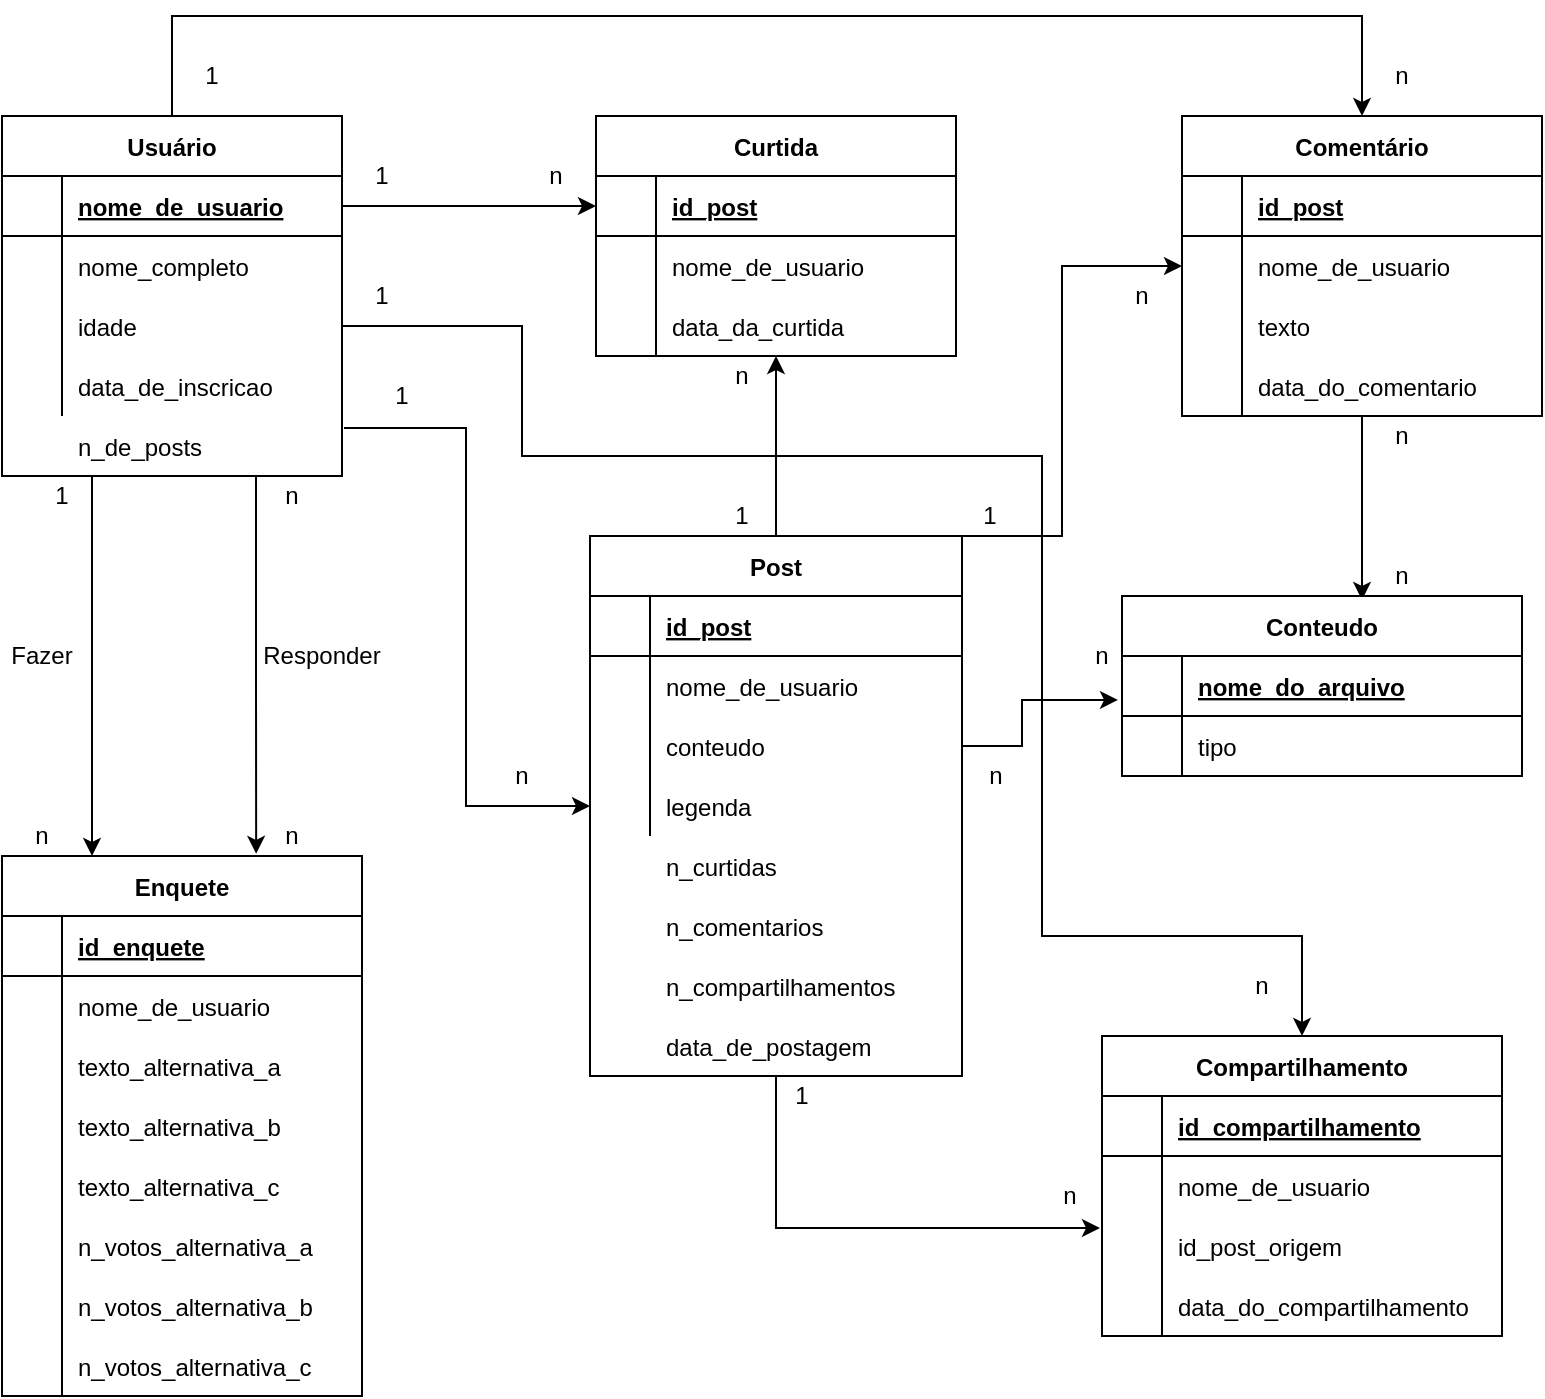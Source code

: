 <mxfile version="13.11.0" type="github">
  <diagram id="N5yJuAVbVqonQ4-ZS_9m" name="Page-1">
    <mxGraphModel dx="868" dy="1648" grid="1" gridSize="10" guides="1" tooltips="1" connect="1" arrows="1" fold="1" page="1" pageScale="1" pageWidth="827" pageHeight="1169" math="0" shadow="0">
      <root>
        <mxCell id="0" />
        <mxCell id="1" parent="0" />
        <mxCell id="xfWyNE92fD_703PU5gkh-207" style="edgeStyle=orthogonalEdgeStyle;rounded=0;orthogonalLoop=1;jettySize=auto;html=1;exitX=0.5;exitY=0;exitDx=0;exitDy=0;entryX=0.5;entryY=1;entryDx=0;entryDy=0;" edge="1" parent="1" source="xfWyNE92fD_703PU5gkh-1" target="xfWyNE92fD_703PU5gkh-51">
          <mxGeometry relative="1" as="geometry" />
        </mxCell>
        <mxCell id="xfWyNE92fD_703PU5gkh-208" style="edgeStyle=orthogonalEdgeStyle;rounded=0;orthogonalLoop=1;jettySize=auto;html=1;exitX=1;exitY=0;exitDx=0;exitDy=0;entryX=0;entryY=0.5;entryDx=0;entryDy=0;" edge="1" parent="1" source="xfWyNE92fD_703PU5gkh-1" target="xfWyNE92fD_703PU5gkh-68">
          <mxGeometry relative="1" as="geometry">
            <Array as="points">
              <mxPoint x="570" y="80" />
              <mxPoint x="570" y="-55" />
            </Array>
          </mxGeometry>
        </mxCell>
        <mxCell id="xfWyNE92fD_703PU5gkh-210" style="edgeStyle=orthogonalEdgeStyle;rounded=0;orthogonalLoop=1;jettySize=auto;html=1;exitX=0.5;exitY=1;exitDx=0;exitDy=0;entryX=-0.005;entryY=0.2;entryDx=0;entryDy=0;entryPerimeter=0;" edge="1" parent="1" source="xfWyNE92fD_703PU5gkh-1" target="xfWyNE92fD_703PU5gkh-84">
          <mxGeometry relative="1" as="geometry" />
        </mxCell>
        <mxCell id="xfWyNE92fD_703PU5gkh-1" value="Post" style="shape=table;startSize=30;container=1;collapsible=1;childLayout=tableLayout;fixedRows=1;rowLines=0;fontStyle=1;align=center;resizeLast=1;" vertex="1" parent="1">
          <mxGeometry x="334" y="80" width="186" height="270" as="geometry" />
        </mxCell>
        <mxCell id="xfWyNE92fD_703PU5gkh-2" value="" style="shape=partialRectangle;collapsible=0;dropTarget=0;pointerEvents=0;fillColor=none;top=0;left=0;bottom=1;right=0;points=[[0,0.5],[1,0.5]];portConstraint=eastwest;" vertex="1" parent="xfWyNE92fD_703PU5gkh-1">
          <mxGeometry y="30" width="186" height="30" as="geometry" />
        </mxCell>
        <mxCell id="xfWyNE92fD_703PU5gkh-3" value="" style="shape=partialRectangle;connectable=0;fillColor=none;top=0;left=0;bottom=0;right=0;fontStyle=1;overflow=hidden;" vertex="1" parent="xfWyNE92fD_703PU5gkh-2">
          <mxGeometry width="30" height="30" as="geometry" />
        </mxCell>
        <mxCell id="xfWyNE92fD_703PU5gkh-4" value="id_post" style="shape=partialRectangle;connectable=0;fillColor=none;top=0;left=0;bottom=0;right=0;align=left;spacingLeft=6;fontStyle=5;overflow=hidden;" vertex="1" parent="xfWyNE92fD_703PU5gkh-2">
          <mxGeometry x="30" width="156" height="30" as="geometry" />
        </mxCell>
        <mxCell id="xfWyNE92fD_703PU5gkh-5" value="" style="shape=partialRectangle;collapsible=0;dropTarget=0;pointerEvents=0;fillColor=none;top=0;left=0;bottom=0;right=0;points=[[0,0.5],[1,0.5]];portConstraint=eastwest;" vertex="1" parent="xfWyNE92fD_703PU5gkh-1">
          <mxGeometry y="60" width="186" height="30" as="geometry" />
        </mxCell>
        <mxCell id="xfWyNE92fD_703PU5gkh-6" value="" style="shape=partialRectangle;connectable=0;fillColor=none;top=0;left=0;bottom=0;right=0;editable=1;overflow=hidden;" vertex="1" parent="xfWyNE92fD_703PU5gkh-5">
          <mxGeometry width="30" height="30" as="geometry" />
        </mxCell>
        <mxCell id="xfWyNE92fD_703PU5gkh-7" value="nome_de_usuario" style="shape=partialRectangle;connectable=0;fillColor=none;top=0;left=0;bottom=0;right=0;align=left;spacingLeft=6;overflow=hidden;" vertex="1" parent="xfWyNE92fD_703PU5gkh-5">
          <mxGeometry x="30" width="156" height="30" as="geometry" />
        </mxCell>
        <mxCell id="xfWyNE92fD_703PU5gkh-8" value="" style="shape=partialRectangle;collapsible=0;dropTarget=0;pointerEvents=0;fillColor=none;top=0;left=0;bottom=0;right=0;points=[[0,0.5],[1,0.5]];portConstraint=eastwest;" vertex="1" parent="xfWyNE92fD_703PU5gkh-1">
          <mxGeometry y="90" width="186" height="30" as="geometry" />
        </mxCell>
        <mxCell id="xfWyNE92fD_703PU5gkh-9" value="" style="shape=partialRectangle;connectable=0;fillColor=none;top=0;left=0;bottom=0;right=0;editable=1;overflow=hidden;" vertex="1" parent="xfWyNE92fD_703PU5gkh-8">
          <mxGeometry width="30" height="30" as="geometry" />
        </mxCell>
        <mxCell id="xfWyNE92fD_703PU5gkh-10" value="conteudo" style="shape=partialRectangle;connectable=0;fillColor=none;top=0;left=0;bottom=0;right=0;align=left;spacingLeft=6;overflow=hidden;" vertex="1" parent="xfWyNE92fD_703PU5gkh-8">
          <mxGeometry x="30" width="156" height="30" as="geometry" />
        </mxCell>
        <mxCell id="xfWyNE92fD_703PU5gkh-11" value="" style="shape=partialRectangle;collapsible=0;dropTarget=0;pointerEvents=0;fillColor=none;top=0;left=0;bottom=0;right=0;points=[[0,0.5],[1,0.5]];portConstraint=eastwest;" vertex="1" parent="xfWyNE92fD_703PU5gkh-1">
          <mxGeometry y="120" width="186" height="30" as="geometry" />
        </mxCell>
        <mxCell id="xfWyNE92fD_703PU5gkh-12" value="" style="shape=partialRectangle;connectable=0;fillColor=none;top=0;left=0;bottom=0;right=0;editable=1;overflow=hidden;" vertex="1" parent="xfWyNE92fD_703PU5gkh-11">
          <mxGeometry width="30" height="30" as="geometry" />
        </mxCell>
        <mxCell id="xfWyNE92fD_703PU5gkh-13" value="legenda" style="shape=partialRectangle;connectable=0;fillColor=none;top=0;left=0;bottom=0;right=0;align=left;spacingLeft=6;overflow=hidden;" vertex="1" parent="xfWyNE92fD_703PU5gkh-11">
          <mxGeometry x="30" width="156" height="30" as="geometry" />
        </mxCell>
        <mxCell id="xfWyNE92fD_703PU5gkh-14" value="n_de_posts" style="shape=partialRectangle;connectable=0;fillColor=none;top=0;left=0;bottom=0;right=0;align=left;spacingLeft=6;overflow=hidden;" vertex="1" parent="1">
          <mxGeometry x="70" y="20" width="150" height="30" as="geometry" />
        </mxCell>
        <mxCell id="xfWyNE92fD_703PU5gkh-15" value="Enquete" style="shape=table;startSize=30;container=1;collapsible=1;childLayout=tableLayout;fixedRows=1;rowLines=0;fontStyle=1;align=center;resizeLast=1;" vertex="1" parent="1">
          <mxGeometry x="40" y="240" width="180" height="270" as="geometry" />
        </mxCell>
        <mxCell id="xfWyNE92fD_703PU5gkh-16" value="" style="shape=partialRectangle;collapsible=0;dropTarget=0;pointerEvents=0;fillColor=none;top=0;left=0;bottom=1;right=0;points=[[0,0.5],[1,0.5]];portConstraint=eastwest;" vertex="1" parent="xfWyNE92fD_703PU5gkh-15">
          <mxGeometry y="30" width="180" height="30" as="geometry" />
        </mxCell>
        <mxCell id="xfWyNE92fD_703PU5gkh-17" value="" style="shape=partialRectangle;connectable=0;fillColor=none;top=0;left=0;bottom=0;right=0;fontStyle=1;overflow=hidden;" vertex="1" parent="xfWyNE92fD_703PU5gkh-16">
          <mxGeometry width="30" height="30" as="geometry" />
        </mxCell>
        <mxCell id="xfWyNE92fD_703PU5gkh-18" value="id_enquete" style="shape=partialRectangle;connectable=0;fillColor=none;top=0;left=0;bottom=0;right=0;align=left;spacingLeft=6;fontStyle=5;overflow=hidden;" vertex="1" parent="xfWyNE92fD_703PU5gkh-16">
          <mxGeometry x="30" width="150" height="30" as="geometry" />
        </mxCell>
        <mxCell id="xfWyNE92fD_703PU5gkh-19" value="" style="shape=partialRectangle;collapsible=0;dropTarget=0;pointerEvents=0;fillColor=none;top=0;left=0;bottom=0;right=0;points=[[0,0.5],[1,0.5]];portConstraint=eastwest;" vertex="1" parent="xfWyNE92fD_703PU5gkh-15">
          <mxGeometry y="60" width="180" height="30" as="geometry" />
        </mxCell>
        <mxCell id="xfWyNE92fD_703PU5gkh-20" value="" style="shape=partialRectangle;connectable=0;fillColor=none;top=0;left=0;bottom=0;right=0;editable=1;overflow=hidden;" vertex="1" parent="xfWyNE92fD_703PU5gkh-19">
          <mxGeometry width="30" height="30" as="geometry" />
        </mxCell>
        <mxCell id="xfWyNE92fD_703PU5gkh-21" value="nome_de_usuario" style="shape=partialRectangle;connectable=0;fillColor=none;top=0;left=0;bottom=0;right=0;align=left;spacingLeft=6;overflow=hidden;" vertex="1" parent="xfWyNE92fD_703PU5gkh-19">
          <mxGeometry x="30" width="150" height="30" as="geometry" />
        </mxCell>
        <mxCell id="xfWyNE92fD_703PU5gkh-22" value="" style="shape=partialRectangle;collapsible=0;dropTarget=0;pointerEvents=0;fillColor=none;top=0;left=0;bottom=0;right=0;points=[[0,0.5],[1,0.5]];portConstraint=eastwest;" vertex="1" parent="xfWyNE92fD_703PU5gkh-15">
          <mxGeometry y="90" width="180" height="30" as="geometry" />
        </mxCell>
        <mxCell id="xfWyNE92fD_703PU5gkh-23" value="" style="shape=partialRectangle;connectable=0;fillColor=none;top=0;left=0;bottom=0;right=0;editable=1;overflow=hidden;" vertex="1" parent="xfWyNE92fD_703PU5gkh-22">
          <mxGeometry width="30" height="30" as="geometry" />
        </mxCell>
        <mxCell id="xfWyNE92fD_703PU5gkh-24" value="texto_alternativa_a" style="shape=partialRectangle;connectable=0;fillColor=none;top=0;left=0;bottom=0;right=0;align=left;spacingLeft=6;overflow=hidden;" vertex="1" parent="xfWyNE92fD_703PU5gkh-22">
          <mxGeometry x="30" width="150" height="30" as="geometry" />
        </mxCell>
        <mxCell id="xfWyNE92fD_703PU5gkh-25" value="" style="shape=partialRectangle;collapsible=0;dropTarget=0;pointerEvents=0;fillColor=none;top=0;left=0;bottom=0;right=0;points=[[0,0.5],[1,0.5]];portConstraint=eastwest;" vertex="1" parent="xfWyNE92fD_703PU5gkh-15">
          <mxGeometry y="120" width="180" height="30" as="geometry" />
        </mxCell>
        <mxCell id="xfWyNE92fD_703PU5gkh-26" value="" style="shape=partialRectangle;connectable=0;fillColor=none;top=0;left=0;bottom=0;right=0;editable=1;overflow=hidden;" vertex="1" parent="xfWyNE92fD_703PU5gkh-25">
          <mxGeometry width="30" height="30" as="geometry" />
        </mxCell>
        <mxCell id="xfWyNE92fD_703PU5gkh-27" value="texto_alternativa_b" style="shape=partialRectangle;connectable=0;fillColor=none;top=0;left=0;bottom=0;right=0;align=left;spacingLeft=6;overflow=hidden;" vertex="1" parent="xfWyNE92fD_703PU5gkh-25">
          <mxGeometry x="30" width="150" height="30" as="geometry" />
        </mxCell>
        <mxCell id="xfWyNE92fD_703PU5gkh-146" value="" style="shape=partialRectangle;collapsible=0;dropTarget=0;pointerEvents=0;fillColor=none;top=0;left=0;bottom=0;right=0;points=[[0,0.5],[1,0.5]];portConstraint=eastwest;" vertex="1" parent="xfWyNE92fD_703PU5gkh-15">
          <mxGeometry y="150" width="180" height="30" as="geometry" />
        </mxCell>
        <mxCell id="xfWyNE92fD_703PU5gkh-147" value="" style="shape=partialRectangle;connectable=0;fillColor=none;top=0;left=0;bottom=0;right=0;editable=1;overflow=hidden;" vertex="1" parent="xfWyNE92fD_703PU5gkh-146">
          <mxGeometry width="30" height="30" as="geometry" />
        </mxCell>
        <mxCell id="xfWyNE92fD_703PU5gkh-148" value="texto_alternativa_c" style="shape=partialRectangle;connectable=0;fillColor=none;top=0;left=0;bottom=0;right=0;align=left;spacingLeft=6;overflow=hidden;" vertex="1" parent="xfWyNE92fD_703PU5gkh-146">
          <mxGeometry x="30" width="150" height="30" as="geometry" />
        </mxCell>
        <mxCell id="xfWyNE92fD_703PU5gkh-149" value="" style="shape=partialRectangle;collapsible=0;dropTarget=0;pointerEvents=0;fillColor=none;top=0;left=0;bottom=0;right=0;points=[[0,0.5],[1,0.5]];portConstraint=eastwest;" vertex="1" parent="xfWyNE92fD_703PU5gkh-15">
          <mxGeometry y="180" width="180" height="30" as="geometry" />
        </mxCell>
        <mxCell id="xfWyNE92fD_703PU5gkh-150" value="" style="shape=partialRectangle;connectable=0;fillColor=none;top=0;left=0;bottom=0;right=0;editable=1;overflow=hidden;" vertex="1" parent="xfWyNE92fD_703PU5gkh-149">
          <mxGeometry width="30" height="30" as="geometry" />
        </mxCell>
        <mxCell id="xfWyNE92fD_703PU5gkh-151" value="n_votos_alternativa_a" style="shape=partialRectangle;connectable=0;fillColor=none;top=0;left=0;bottom=0;right=0;align=left;spacingLeft=6;overflow=hidden;" vertex="1" parent="xfWyNE92fD_703PU5gkh-149">
          <mxGeometry x="30" width="150" height="30" as="geometry" />
        </mxCell>
        <mxCell id="xfWyNE92fD_703PU5gkh-152" value="" style="shape=partialRectangle;collapsible=0;dropTarget=0;pointerEvents=0;fillColor=none;top=0;left=0;bottom=0;right=0;points=[[0,0.5],[1,0.5]];portConstraint=eastwest;" vertex="1" parent="xfWyNE92fD_703PU5gkh-15">
          <mxGeometry y="210" width="180" height="30" as="geometry" />
        </mxCell>
        <mxCell id="xfWyNE92fD_703PU5gkh-153" value="" style="shape=partialRectangle;connectable=0;fillColor=none;top=0;left=0;bottom=0;right=0;editable=1;overflow=hidden;" vertex="1" parent="xfWyNE92fD_703PU5gkh-152">
          <mxGeometry width="30" height="30" as="geometry" />
        </mxCell>
        <mxCell id="xfWyNE92fD_703PU5gkh-154" value="n_votos_alternativa_b" style="shape=partialRectangle;connectable=0;fillColor=none;top=0;left=0;bottom=0;right=0;align=left;spacingLeft=6;overflow=hidden;" vertex="1" parent="xfWyNE92fD_703PU5gkh-152">
          <mxGeometry x="30" width="150" height="30" as="geometry" />
        </mxCell>
        <mxCell id="xfWyNE92fD_703PU5gkh-177" value="" style="shape=partialRectangle;collapsible=0;dropTarget=0;pointerEvents=0;fillColor=none;top=0;left=0;bottom=0;right=0;points=[[0,0.5],[1,0.5]];portConstraint=eastwest;" vertex="1" parent="xfWyNE92fD_703PU5gkh-15">
          <mxGeometry y="240" width="180" height="30" as="geometry" />
        </mxCell>
        <mxCell id="xfWyNE92fD_703PU5gkh-178" value="" style="shape=partialRectangle;connectable=0;fillColor=none;top=0;left=0;bottom=0;right=0;editable=1;overflow=hidden;" vertex="1" parent="xfWyNE92fD_703PU5gkh-177">
          <mxGeometry width="30" height="30" as="geometry" />
        </mxCell>
        <mxCell id="xfWyNE92fD_703PU5gkh-179" value="n_votos_alternativa_c" style="shape=partialRectangle;connectable=0;fillColor=none;top=0;left=0;bottom=0;right=0;align=left;spacingLeft=6;overflow=hidden;" vertex="1" parent="xfWyNE92fD_703PU5gkh-177">
          <mxGeometry x="30" width="150" height="30" as="geometry" />
        </mxCell>
        <mxCell id="xfWyNE92fD_703PU5gkh-44" value="" style="shape=partialRectangle;collapsible=0;dropTarget=0;pointerEvents=0;fillColor=none;top=0;left=0;bottom=0;right=0;points=[[0,0.5],[1,0.5]];portConstraint=eastwest;" vertex="1" parent="1">
          <mxGeometry x="334" y="260" width="160" height="30" as="geometry" />
        </mxCell>
        <mxCell id="xfWyNE92fD_703PU5gkh-45" value="" style="shape=partialRectangle;connectable=0;fillColor=none;top=0;left=0;bottom=0;right=0;editable=1;overflow=hidden;" vertex="1" parent="xfWyNE92fD_703PU5gkh-44">
          <mxGeometry width="30" height="30" as="geometry" />
        </mxCell>
        <mxCell id="xfWyNE92fD_703PU5gkh-47" value="n_curtidas" style="shape=partialRectangle;connectable=0;fillColor=none;top=0;left=0;bottom=0;right=0;align=left;spacingLeft=6;overflow=hidden;" vertex="1" parent="1">
          <mxGeometry x="364" y="230" width="150" height="30" as="geometry" />
        </mxCell>
        <mxCell id="xfWyNE92fD_703PU5gkh-48" value="n_comentarios" style="shape=partialRectangle;connectable=0;fillColor=none;top=0;left=0;bottom=0;right=0;align=left;spacingLeft=6;overflow=hidden;" vertex="1" parent="1">
          <mxGeometry x="364" y="260" width="150" height="30" as="geometry" />
        </mxCell>
        <mxCell id="xfWyNE92fD_703PU5gkh-49" value="n_compartilhamentos" style="shape=partialRectangle;connectable=0;fillColor=none;top=0;left=0;bottom=0;right=0;align=left;spacingLeft=6;overflow=hidden;" vertex="1" parent="1">
          <mxGeometry x="364" y="290" width="150" height="30" as="geometry" />
        </mxCell>
        <mxCell id="xfWyNE92fD_703PU5gkh-50" value="data_de_postagem" style="shape=partialRectangle;connectable=0;fillColor=none;top=0;left=0;bottom=0;right=0;align=left;spacingLeft=6;overflow=hidden;" vertex="1" parent="1">
          <mxGeometry x="364" y="320" width="150" height="30" as="geometry" />
        </mxCell>
        <mxCell id="xfWyNE92fD_703PU5gkh-51" value="Curtida" style="shape=table;startSize=30;container=1;collapsible=1;childLayout=tableLayout;fixedRows=1;rowLines=0;fontStyle=1;align=center;resizeLast=1;" vertex="1" parent="1">
          <mxGeometry x="337" y="-130" width="180" height="120" as="geometry" />
        </mxCell>
        <mxCell id="xfWyNE92fD_703PU5gkh-52" value="" style="shape=partialRectangle;collapsible=0;dropTarget=0;pointerEvents=0;fillColor=none;top=0;left=0;bottom=1;right=0;points=[[0,0.5],[1,0.5]];portConstraint=eastwest;" vertex="1" parent="xfWyNE92fD_703PU5gkh-51">
          <mxGeometry y="30" width="180" height="30" as="geometry" />
        </mxCell>
        <mxCell id="xfWyNE92fD_703PU5gkh-53" value="" style="shape=partialRectangle;connectable=0;fillColor=none;top=0;left=0;bottom=0;right=0;fontStyle=1;overflow=hidden;" vertex="1" parent="xfWyNE92fD_703PU5gkh-52">
          <mxGeometry width="30" height="30" as="geometry" />
        </mxCell>
        <mxCell id="xfWyNE92fD_703PU5gkh-54" value="id_post" style="shape=partialRectangle;connectable=0;fillColor=none;top=0;left=0;bottom=0;right=0;align=left;spacingLeft=6;fontStyle=5;overflow=hidden;" vertex="1" parent="xfWyNE92fD_703PU5gkh-52">
          <mxGeometry x="30" width="150" height="30" as="geometry" />
        </mxCell>
        <mxCell id="xfWyNE92fD_703PU5gkh-55" value="" style="shape=partialRectangle;collapsible=0;dropTarget=0;pointerEvents=0;fillColor=none;top=0;left=0;bottom=0;right=0;points=[[0,0.5],[1,0.5]];portConstraint=eastwest;" vertex="1" parent="xfWyNE92fD_703PU5gkh-51">
          <mxGeometry y="60" width="180" height="30" as="geometry" />
        </mxCell>
        <mxCell id="xfWyNE92fD_703PU5gkh-56" value="" style="shape=partialRectangle;connectable=0;fillColor=none;top=0;left=0;bottom=0;right=0;editable=1;overflow=hidden;" vertex="1" parent="xfWyNE92fD_703PU5gkh-55">
          <mxGeometry width="30" height="30" as="geometry" />
        </mxCell>
        <mxCell id="xfWyNE92fD_703PU5gkh-57" value="nome_de_usuario" style="shape=partialRectangle;connectable=0;fillColor=none;top=0;left=0;bottom=0;right=0;align=left;spacingLeft=6;overflow=hidden;" vertex="1" parent="xfWyNE92fD_703PU5gkh-55">
          <mxGeometry x="30" width="150" height="30" as="geometry" />
        </mxCell>
        <mxCell id="xfWyNE92fD_703PU5gkh-58" value="" style="shape=partialRectangle;collapsible=0;dropTarget=0;pointerEvents=0;fillColor=none;top=0;left=0;bottom=0;right=0;points=[[0,0.5],[1,0.5]];portConstraint=eastwest;" vertex="1" parent="xfWyNE92fD_703PU5gkh-51">
          <mxGeometry y="90" width="180" height="30" as="geometry" />
        </mxCell>
        <mxCell id="xfWyNE92fD_703PU5gkh-59" value="" style="shape=partialRectangle;connectable=0;fillColor=none;top=0;left=0;bottom=0;right=0;editable=1;overflow=hidden;" vertex="1" parent="xfWyNE92fD_703PU5gkh-58">
          <mxGeometry width="30" height="30" as="geometry" />
        </mxCell>
        <mxCell id="xfWyNE92fD_703PU5gkh-60" value="data_da_curtida" style="shape=partialRectangle;connectable=0;fillColor=none;top=0;left=0;bottom=0;right=0;align=left;spacingLeft=6;overflow=hidden;" vertex="1" parent="xfWyNE92fD_703PU5gkh-58">
          <mxGeometry x="30" width="150" height="30" as="geometry" />
        </mxCell>
        <mxCell id="xfWyNE92fD_703PU5gkh-195" style="edgeStyle=orthogonalEdgeStyle;rounded=0;orthogonalLoop=1;jettySize=auto;html=1;entryX=0.6;entryY=0.022;entryDx=0;entryDy=0;entryPerimeter=0;" edge="1" parent="1" source="xfWyNE92fD_703PU5gkh-64" target="xfWyNE92fD_703PU5gkh-91">
          <mxGeometry relative="1" as="geometry" />
        </mxCell>
        <mxCell id="xfWyNE92fD_703PU5gkh-64" value="Comentário" style="shape=table;startSize=30;container=1;collapsible=1;childLayout=tableLayout;fixedRows=1;rowLines=0;fontStyle=1;align=center;resizeLast=1;" vertex="1" parent="1">
          <mxGeometry x="630" y="-130" width="180" height="150" as="geometry" />
        </mxCell>
        <mxCell id="xfWyNE92fD_703PU5gkh-65" value="" style="shape=partialRectangle;collapsible=0;dropTarget=0;pointerEvents=0;fillColor=none;top=0;left=0;bottom=1;right=0;points=[[0,0.5],[1,0.5]];portConstraint=eastwest;" vertex="1" parent="xfWyNE92fD_703PU5gkh-64">
          <mxGeometry y="30" width="180" height="30" as="geometry" />
        </mxCell>
        <mxCell id="xfWyNE92fD_703PU5gkh-66" value="" style="shape=partialRectangle;connectable=0;fillColor=none;top=0;left=0;bottom=0;right=0;fontStyle=1;overflow=hidden;" vertex="1" parent="xfWyNE92fD_703PU5gkh-65">
          <mxGeometry width="30" height="30" as="geometry" />
        </mxCell>
        <mxCell id="xfWyNE92fD_703PU5gkh-67" value="id_post" style="shape=partialRectangle;connectable=0;fillColor=none;top=0;left=0;bottom=0;right=0;align=left;spacingLeft=6;fontStyle=5;overflow=hidden;" vertex="1" parent="xfWyNE92fD_703PU5gkh-65">
          <mxGeometry x="30" width="150" height="30" as="geometry" />
        </mxCell>
        <mxCell id="xfWyNE92fD_703PU5gkh-68" value="" style="shape=partialRectangle;collapsible=0;dropTarget=0;pointerEvents=0;fillColor=none;top=0;left=0;bottom=0;right=0;points=[[0,0.5],[1,0.5]];portConstraint=eastwest;" vertex="1" parent="xfWyNE92fD_703PU5gkh-64">
          <mxGeometry y="60" width="180" height="30" as="geometry" />
        </mxCell>
        <mxCell id="xfWyNE92fD_703PU5gkh-69" value="" style="shape=partialRectangle;connectable=0;fillColor=none;top=0;left=0;bottom=0;right=0;editable=1;overflow=hidden;" vertex="1" parent="xfWyNE92fD_703PU5gkh-68">
          <mxGeometry width="30" height="30" as="geometry" />
        </mxCell>
        <mxCell id="xfWyNE92fD_703PU5gkh-70" value="nome_de_usuario" style="shape=partialRectangle;connectable=0;fillColor=none;top=0;left=0;bottom=0;right=0;align=left;spacingLeft=6;overflow=hidden;" vertex="1" parent="xfWyNE92fD_703PU5gkh-68">
          <mxGeometry x="30" width="150" height="30" as="geometry" />
        </mxCell>
        <mxCell id="xfWyNE92fD_703PU5gkh-74" value="" style="shape=partialRectangle;collapsible=0;dropTarget=0;pointerEvents=0;fillColor=none;top=0;left=0;bottom=0;right=0;points=[[0,0.5],[1,0.5]];portConstraint=eastwest;" vertex="1" parent="xfWyNE92fD_703PU5gkh-64">
          <mxGeometry y="90" width="180" height="30" as="geometry" />
        </mxCell>
        <mxCell id="xfWyNE92fD_703PU5gkh-75" value="" style="shape=partialRectangle;connectable=0;fillColor=none;top=0;left=0;bottom=0;right=0;editable=1;overflow=hidden;" vertex="1" parent="xfWyNE92fD_703PU5gkh-74">
          <mxGeometry width="30" height="30" as="geometry" />
        </mxCell>
        <mxCell id="xfWyNE92fD_703PU5gkh-76" value="texto" style="shape=partialRectangle;connectable=0;fillColor=none;top=0;left=0;bottom=0;right=0;align=left;spacingLeft=6;overflow=hidden;" vertex="1" parent="xfWyNE92fD_703PU5gkh-74">
          <mxGeometry x="30" width="150" height="30" as="geometry" />
        </mxCell>
        <mxCell id="xfWyNE92fD_703PU5gkh-71" value="" style="shape=partialRectangle;collapsible=0;dropTarget=0;pointerEvents=0;fillColor=none;top=0;left=0;bottom=0;right=0;points=[[0,0.5],[1,0.5]];portConstraint=eastwest;" vertex="1" parent="xfWyNE92fD_703PU5gkh-64">
          <mxGeometry y="120" width="180" height="30" as="geometry" />
        </mxCell>
        <mxCell id="xfWyNE92fD_703PU5gkh-72" value="" style="shape=partialRectangle;connectable=0;fillColor=none;top=0;left=0;bottom=0;right=0;editable=1;overflow=hidden;" vertex="1" parent="xfWyNE92fD_703PU5gkh-71">
          <mxGeometry width="30" height="30" as="geometry" />
        </mxCell>
        <mxCell id="xfWyNE92fD_703PU5gkh-73" value="data_do_comentario" style="shape=partialRectangle;connectable=0;fillColor=none;top=0;left=0;bottom=0;right=0;align=left;spacingLeft=6;overflow=hidden;" vertex="1" parent="xfWyNE92fD_703PU5gkh-71">
          <mxGeometry x="30" width="150" height="30" as="geometry" />
        </mxCell>
        <mxCell id="xfWyNE92fD_703PU5gkh-77" value="Compartilhamento" style="shape=table;startSize=30;container=1;collapsible=1;childLayout=tableLayout;fixedRows=1;rowLines=0;fontStyle=1;align=center;resizeLast=1;" vertex="1" parent="1">
          <mxGeometry x="590" y="330" width="200" height="150" as="geometry" />
        </mxCell>
        <mxCell id="xfWyNE92fD_703PU5gkh-78" value="" style="shape=partialRectangle;collapsible=0;dropTarget=0;pointerEvents=0;fillColor=none;top=0;left=0;bottom=1;right=0;points=[[0,0.5],[1,0.5]];portConstraint=eastwest;" vertex="1" parent="xfWyNE92fD_703PU5gkh-77">
          <mxGeometry y="30" width="200" height="30" as="geometry" />
        </mxCell>
        <mxCell id="xfWyNE92fD_703PU5gkh-79" value="" style="shape=partialRectangle;connectable=0;fillColor=none;top=0;left=0;bottom=0;right=0;fontStyle=1;overflow=hidden;" vertex="1" parent="xfWyNE92fD_703PU5gkh-78">
          <mxGeometry width="30" height="30" as="geometry" />
        </mxCell>
        <mxCell id="xfWyNE92fD_703PU5gkh-80" value="id_compartilhamento" style="shape=partialRectangle;connectable=0;fillColor=none;top=0;left=0;bottom=0;right=0;align=left;spacingLeft=6;fontStyle=5;overflow=hidden;" vertex="1" parent="xfWyNE92fD_703PU5gkh-78">
          <mxGeometry x="30" width="170" height="30" as="geometry" />
        </mxCell>
        <mxCell id="xfWyNE92fD_703PU5gkh-81" value="" style="shape=partialRectangle;collapsible=0;dropTarget=0;pointerEvents=0;fillColor=none;top=0;left=0;bottom=0;right=0;points=[[0,0.5],[1,0.5]];portConstraint=eastwest;" vertex="1" parent="xfWyNE92fD_703PU5gkh-77">
          <mxGeometry y="60" width="200" height="30" as="geometry" />
        </mxCell>
        <mxCell id="xfWyNE92fD_703PU5gkh-82" value="" style="shape=partialRectangle;connectable=0;fillColor=none;top=0;left=0;bottom=0;right=0;editable=1;overflow=hidden;" vertex="1" parent="xfWyNE92fD_703PU5gkh-81">
          <mxGeometry width="30" height="30" as="geometry" />
        </mxCell>
        <mxCell id="xfWyNE92fD_703PU5gkh-83" value="nome_de_usuario" style="shape=partialRectangle;connectable=0;fillColor=none;top=0;left=0;bottom=0;right=0;align=left;spacingLeft=6;overflow=hidden;" vertex="1" parent="xfWyNE92fD_703PU5gkh-81">
          <mxGeometry x="30" width="170" height="30" as="geometry" />
        </mxCell>
        <mxCell id="xfWyNE92fD_703PU5gkh-84" value="" style="shape=partialRectangle;collapsible=0;dropTarget=0;pointerEvents=0;fillColor=none;top=0;left=0;bottom=0;right=0;points=[[0,0.5],[1,0.5]];portConstraint=eastwest;" vertex="1" parent="xfWyNE92fD_703PU5gkh-77">
          <mxGeometry y="90" width="200" height="30" as="geometry" />
        </mxCell>
        <mxCell id="xfWyNE92fD_703PU5gkh-85" value="" style="shape=partialRectangle;connectable=0;fillColor=none;top=0;left=0;bottom=0;right=0;editable=1;overflow=hidden;" vertex="1" parent="xfWyNE92fD_703PU5gkh-84">
          <mxGeometry width="30" height="30" as="geometry" />
        </mxCell>
        <mxCell id="xfWyNE92fD_703PU5gkh-86" value="id_post_origem" style="shape=partialRectangle;connectable=0;fillColor=none;top=0;left=0;bottom=0;right=0;align=left;spacingLeft=6;overflow=hidden;" vertex="1" parent="xfWyNE92fD_703PU5gkh-84">
          <mxGeometry x="30" width="170" height="30" as="geometry" />
        </mxCell>
        <mxCell id="xfWyNE92fD_703PU5gkh-87" value="" style="shape=partialRectangle;collapsible=0;dropTarget=0;pointerEvents=0;fillColor=none;top=0;left=0;bottom=0;right=0;points=[[0,0.5],[1,0.5]];portConstraint=eastwest;" vertex="1" parent="xfWyNE92fD_703PU5gkh-77">
          <mxGeometry y="120" width="200" height="30" as="geometry" />
        </mxCell>
        <mxCell id="xfWyNE92fD_703PU5gkh-88" value="" style="shape=partialRectangle;connectable=0;fillColor=none;top=0;left=0;bottom=0;right=0;editable=1;overflow=hidden;" vertex="1" parent="xfWyNE92fD_703PU5gkh-87">
          <mxGeometry width="30" height="30" as="geometry" />
        </mxCell>
        <mxCell id="xfWyNE92fD_703PU5gkh-89" value="data_do_compartilhamento" style="shape=partialRectangle;connectable=0;fillColor=none;top=0;left=0;bottom=0;right=0;align=left;spacingLeft=6;overflow=hidden;" vertex="1" parent="xfWyNE92fD_703PU5gkh-87">
          <mxGeometry x="30" width="170" height="30" as="geometry" />
        </mxCell>
        <mxCell id="xfWyNE92fD_703PU5gkh-90" value="" style="shape=partialRectangle;connectable=0;fillColor=none;top=0;left=0;bottom=0;right=0;editable=1;overflow=hidden;" vertex="1" parent="1">
          <mxGeometry x="620" y="260" width="30" height="30" as="geometry" />
        </mxCell>
        <mxCell id="xfWyNE92fD_703PU5gkh-91" value="Conteudo" style="shape=table;startSize=30;container=1;collapsible=1;childLayout=tableLayout;fixedRows=1;rowLines=0;fontStyle=1;align=center;resizeLast=1;" vertex="1" parent="1">
          <mxGeometry x="600" y="110" width="200" height="90" as="geometry" />
        </mxCell>
        <mxCell id="xfWyNE92fD_703PU5gkh-92" value="" style="shape=partialRectangle;collapsible=0;dropTarget=0;pointerEvents=0;fillColor=none;top=0;left=0;bottom=1;right=0;points=[[0,0.5],[1,0.5]];portConstraint=eastwest;" vertex="1" parent="xfWyNE92fD_703PU5gkh-91">
          <mxGeometry y="30" width="200" height="30" as="geometry" />
        </mxCell>
        <mxCell id="xfWyNE92fD_703PU5gkh-93" value="" style="shape=partialRectangle;connectable=0;fillColor=none;top=0;left=0;bottom=0;right=0;fontStyle=1;overflow=hidden;" vertex="1" parent="xfWyNE92fD_703PU5gkh-92">
          <mxGeometry width="30" height="30" as="geometry" />
        </mxCell>
        <mxCell id="xfWyNE92fD_703PU5gkh-94" value="nome_do_arquivo" style="shape=partialRectangle;connectable=0;fillColor=none;top=0;left=0;bottom=0;right=0;align=left;spacingLeft=6;fontStyle=5;overflow=hidden;" vertex="1" parent="xfWyNE92fD_703PU5gkh-92">
          <mxGeometry x="30" width="170" height="30" as="geometry" />
        </mxCell>
        <mxCell id="xfWyNE92fD_703PU5gkh-95" value="" style="shape=partialRectangle;collapsible=0;dropTarget=0;pointerEvents=0;fillColor=none;top=0;left=0;bottom=0;right=0;points=[[0,0.5],[1,0.5]];portConstraint=eastwest;" vertex="1" parent="xfWyNE92fD_703PU5gkh-91">
          <mxGeometry y="60" width="200" height="30" as="geometry" />
        </mxCell>
        <mxCell id="xfWyNE92fD_703PU5gkh-96" value="" style="shape=partialRectangle;connectable=0;fillColor=none;top=0;left=0;bottom=0;right=0;editable=1;overflow=hidden;" vertex="1" parent="xfWyNE92fD_703PU5gkh-95">
          <mxGeometry width="30" height="30" as="geometry" />
        </mxCell>
        <mxCell id="xfWyNE92fD_703PU5gkh-97" value="tipo" style="shape=partialRectangle;connectable=0;fillColor=none;top=0;left=0;bottom=0;right=0;align=left;spacingLeft=6;overflow=hidden;" vertex="1" parent="xfWyNE92fD_703PU5gkh-95">
          <mxGeometry x="30" width="170" height="30" as="geometry" />
        </mxCell>
        <mxCell id="xfWyNE92fD_703PU5gkh-180" style="edgeStyle=orthogonalEdgeStyle;rounded=0;orthogonalLoop=1;jettySize=auto;html=1;exitX=1.006;exitY=1.2;exitDx=0;exitDy=0;entryX=0;entryY=0.5;entryDx=0;entryDy=0;exitPerimeter=0;" edge="1" parent="1" source="xfWyNE92fD_703PU5gkh-129" target="xfWyNE92fD_703PU5gkh-11">
          <mxGeometry relative="1" as="geometry" />
        </mxCell>
        <mxCell id="xfWyNE92fD_703PU5gkh-188" style="edgeStyle=orthogonalEdgeStyle;rounded=0;orthogonalLoop=1;jettySize=auto;html=1;exitX=0.5;exitY=0;exitDx=0;exitDy=0;entryX=0.5;entryY=0;entryDx=0;entryDy=0;" edge="1" parent="1" source="xfWyNE92fD_703PU5gkh-119" target="xfWyNE92fD_703PU5gkh-64">
          <mxGeometry relative="1" as="geometry">
            <Array as="points">
              <mxPoint x="125" y="-180" />
              <mxPoint x="720" y="-180" />
            </Array>
          </mxGeometry>
        </mxCell>
        <mxCell id="xfWyNE92fD_703PU5gkh-198" style="edgeStyle=orthogonalEdgeStyle;rounded=0;orthogonalLoop=1;jettySize=auto;html=1;exitX=0.25;exitY=1;exitDx=0;exitDy=0;entryX=0.25;entryY=0;entryDx=0;entryDy=0;" edge="1" parent="1" source="xfWyNE92fD_703PU5gkh-119" target="xfWyNE92fD_703PU5gkh-15">
          <mxGeometry relative="1" as="geometry">
            <mxPoint x="83" y="220" as="targetPoint" />
            <Array as="points">
              <mxPoint x="85" y="50" />
            </Array>
          </mxGeometry>
        </mxCell>
        <mxCell id="xfWyNE92fD_703PU5gkh-200" style="edgeStyle=orthogonalEdgeStyle;rounded=0;orthogonalLoop=1;jettySize=auto;html=1;entryX=0.706;entryY=-0.004;entryDx=0;entryDy=0;entryPerimeter=0;" edge="1" parent="1" target="xfWyNE92fD_703PU5gkh-15">
          <mxGeometry relative="1" as="geometry">
            <mxPoint x="160" y="50" as="sourcePoint" />
            <Array as="points">
              <mxPoint x="167" y="144" />
              <mxPoint x="167" y="144" />
            </Array>
          </mxGeometry>
        </mxCell>
        <mxCell id="xfWyNE92fD_703PU5gkh-119" value="Usuário" style="shape=table;startSize=30;container=1;collapsible=1;childLayout=tableLayout;fixedRows=1;rowLines=0;fontStyle=1;align=center;resizeLast=1;" vertex="1" parent="1">
          <mxGeometry x="40" y="-130" width="170" height="180" as="geometry" />
        </mxCell>
        <mxCell id="xfWyNE92fD_703PU5gkh-120" value="" style="shape=partialRectangle;collapsible=0;dropTarget=0;pointerEvents=0;fillColor=none;top=0;left=0;bottom=1;right=0;points=[[0,0.5],[1,0.5]];portConstraint=eastwest;" vertex="1" parent="xfWyNE92fD_703PU5gkh-119">
          <mxGeometry y="30" width="170" height="30" as="geometry" />
        </mxCell>
        <mxCell id="xfWyNE92fD_703PU5gkh-121" value="" style="shape=partialRectangle;connectable=0;fillColor=none;top=0;left=0;bottom=0;right=0;fontStyle=1;overflow=hidden;" vertex="1" parent="xfWyNE92fD_703PU5gkh-120">
          <mxGeometry width="30" height="30" as="geometry" />
        </mxCell>
        <mxCell id="xfWyNE92fD_703PU5gkh-122" value="nome_de_usuario" style="shape=partialRectangle;connectable=0;fillColor=none;top=0;left=0;bottom=0;right=0;align=left;spacingLeft=6;fontStyle=5;overflow=hidden;" vertex="1" parent="xfWyNE92fD_703PU5gkh-120">
          <mxGeometry x="30" width="140" height="30" as="geometry" />
        </mxCell>
        <mxCell id="xfWyNE92fD_703PU5gkh-123" value="" style="shape=partialRectangle;collapsible=0;dropTarget=0;pointerEvents=0;fillColor=none;top=0;left=0;bottom=0;right=0;points=[[0,0.5],[1,0.5]];portConstraint=eastwest;" vertex="1" parent="xfWyNE92fD_703PU5gkh-119">
          <mxGeometry y="60" width="170" height="30" as="geometry" />
        </mxCell>
        <mxCell id="xfWyNE92fD_703PU5gkh-124" value="" style="shape=partialRectangle;connectable=0;fillColor=none;top=0;left=0;bottom=0;right=0;editable=1;overflow=hidden;" vertex="1" parent="xfWyNE92fD_703PU5gkh-123">
          <mxGeometry width="30" height="30" as="geometry" />
        </mxCell>
        <mxCell id="xfWyNE92fD_703PU5gkh-125" value="nome_completo" style="shape=partialRectangle;connectable=0;fillColor=none;top=0;left=0;bottom=0;right=0;align=left;spacingLeft=6;overflow=hidden;" vertex="1" parent="xfWyNE92fD_703PU5gkh-123">
          <mxGeometry x="30" width="140" height="30" as="geometry" />
        </mxCell>
        <mxCell id="xfWyNE92fD_703PU5gkh-126" value="" style="shape=partialRectangle;collapsible=0;dropTarget=0;pointerEvents=0;fillColor=none;top=0;left=0;bottom=0;right=0;points=[[0,0.5],[1,0.5]];portConstraint=eastwest;" vertex="1" parent="xfWyNE92fD_703PU5gkh-119">
          <mxGeometry y="90" width="170" height="30" as="geometry" />
        </mxCell>
        <mxCell id="xfWyNE92fD_703PU5gkh-127" value="" style="shape=partialRectangle;connectable=0;fillColor=none;top=0;left=0;bottom=0;right=0;editable=1;overflow=hidden;" vertex="1" parent="xfWyNE92fD_703PU5gkh-126">
          <mxGeometry width="30" height="30" as="geometry" />
        </mxCell>
        <mxCell id="xfWyNE92fD_703PU5gkh-128" value="idade" style="shape=partialRectangle;connectable=0;fillColor=none;top=0;left=0;bottom=0;right=0;align=left;spacingLeft=6;overflow=hidden;" vertex="1" parent="xfWyNE92fD_703PU5gkh-126">
          <mxGeometry x="30" width="140" height="30" as="geometry" />
        </mxCell>
        <mxCell id="xfWyNE92fD_703PU5gkh-129" value="" style="shape=partialRectangle;collapsible=0;dropTarget=0;pointerEvents=0;fillColor=none;top=0;left=0;bottom=0;right=0;points=[[0,0.5],[1,0.5]];portConstraint=eastwest;" vertex="1" parent="xfWyNE92fD_703PU5gkh-119">
          <mxGeometry y="120" width="170" height="30" as="geometry" />
        </mxCell>
        <mxCell id="xfWyNE92fD_703PU5gkh-130" value="" style="shape=partialRectangle;connectable=0;fillColor=none;top=0;left=0;bottom=0;right=0;editable=1;overflow=hidden;" vertex="1" parent="xfWyNE92fD_703PU5gkh-129">
          <mxGeometry width="30" height="30" as="geometry" />
        </mxCell>
        <mxCell id="xfWyNE92fD_703PU5gkh-131" value="data_de_inscricao" style="shape=partialRectangle;connectable=0;fillColor=none;top=0;left=0;bottom=0;right=0;align=left;spacingLeft=6;overflow=hidden;" vertex="1" parent="xfWyNE92fD_703PU5gkh-129">
          <mxGeometry x="30" width="140" height="30" as="geometry" />
        </mxCell>
        <mxCell id="xfWyNE92fD_703PU5gkh-181" value="1" style="text;html=1;strokeColor=none;fillColor=none;align=center;verticalAlign=middle;whiteSpace=wrap;rounded=0;" vertex="1" parent="1">
          <mxGeometry x="220" width="40" height="20" as="geometry" />
        </mxCell>
        <mxCell id="xfWyNE92fD_703PU5gkh-183" value="n" style="text;html=1;strokeColor=none;fillColor=none;align=center;verticalAlign=middle;whiteSpace=wrap;rounded=0;" vertex="1" parent="1">
          <mxGeometry x="280" y="190" width="40" height="20" as="geometry" />
        </mxCell>
        <mxCell id="xfWyNE92fD_703PU5gkh-184" value="" style="endArrow=classic;html=1;exitX=1;exitY=0.25;exitDx=0;exitDy=0;entryX=0;entryY=0.5;entryDx=0;entryDy=0;" edge="1" parent="1" source="xfWyNE92fD_703PU5gkh-119" target="xfWyNE92fD_703PU5gkh-52">
          <mxGeometry width="50" height="50" relative="1" as="geometry">
            <mxPoint x="220" y="-50" as="sourcePoint" />
            <mxPoint x="440" y="-40" as="targetPoint" />
          </mxGeometry>
        </mxCell>
        <mxCell id="xfWyNE92fD_703PU5gkh-185" value="1" style="text;html=1;strokeColor=none;fillColor=none;align=center;verticalAlign=middle;whiteSpace=wrap;rounded=0;" vertex="1" parent="1">
          <mxGeometry x="210" y="-110" width="40" height="20" as="geometry" />
        </mxCell>
        <mxCell id="xfWyNE92fD_703PU5gkh-186" value="n" style="text;html=1;strokeColor=none;fillColor=none;align=center;verticalAlign=middle;whiteSpace=wrap;rounded=0;" vertex="1" parent="1">
          <mxGeometry x="297" y="-110" width="40" height="20" as="geometry" />
        </mxCell>
        <mxCell id="xfWyNE92fD_703PU5gkh-189" value="1" style="text;html=1;strokeColor=none;fillColor=none;align=center;verticalAlign=middle;whiteSpace=wrap;rounded=0;" vertex="1" parent="1">
          <mxGeometry x="125" y="-160" width="40" height="20" as="geometry" />
        </mxCell>
        <mxCell id="xfWyNE92fD_703PU5gkh-190" value="n" style="text;html=1;strokeColor=none;fillColor=none;align=center;verticalAlign=middle;whiteSpace=wrap;rounded=0;" vertex="1" parent="1">
          <mxGeometry x="720" y="-160" width="40" height="20" as="geometry" />
        </mxCell>
        <mxCell id="xfWyNE92fD_703PU5gkh-192" style="edgeStyle=orthogonalEdgeStyle;rounded=0;orthogonalLoop=1;jettySize=auto;html=1;exitX=1;exitY=0.5;exitDx=0;exitDy=0;entryX=0.5;entryY=0;entryDx=0;entryDy=0;" edge="1" parent="1" source="xfWyNE92fD_703PU5gkh-126" target="xfWyNE92fD_703PU5gkh-77">
          <mxGeometry relative="1" as="geometry">
            <Array as="points">
              <mxPoint x="300" y="-25" />
              <mxPoint x="300" y="40" />
              <mxPoint x="560" y="40" />
              <mxPoint x="560" y="280" />
            </Array>
          </mxGeometry>
        </mxCell>
        <mxCell id="xfWyNE92fD_703PU5gkh-193" value="1" style="text;html=1;strokeColor=none;fillColor=none;align=center;verticalAlign=middle;whiteSpace=wrap;rounded=0;" vertex="1" parent="1">
          <mxGeometry x="210" y="-50" width="40" height="20" as="geometry" />
        </mxCell>
        <mxCell id="xfWyNE92fD_703PU5gkh-194" value="n" style="text;html=1;strokeColor=none;fillColor=none;align=center;verticalAlign=middle;whiteSpace=wrap;rounded=0;" vertex="1" parent="1">
          <mxGeometry x="650" y="295" width="40" height="20" as="geometry" />
        </mxCell>
        <mxCell id="xfWyNE92fD_703PU5gkh-196" value="n" style="text;html=1;strokeColor=none;fillColor=none;align=center;verticalAlign=middle;whiteSpace=wrap;rounded=0;" vertex="1" parent="1">
          <mxGeometry x="720" y="20" width="40" height="20" as="geometry" />
        </mxCell>
        <mxCell id="xfWyNE92fD_703PU5gkh-197" value="n" style="text;html=1;strokeColor=none;fillColor=none;align=center;verticalAlign=middle;whiteSpace=wrap;rounded=0;" vertex="1" parent="1">
          <mxGeometry x="720" y="90" width="40" height="20" as="geometry" />
        </mxCell>
        <mxCell id="xfWyNE92fD_703PU5gkh-201" value="n" style="text;html=1;strokeColor=none;fillColor=none;align=center;verticalAlign=middle;whiteSpace=wrap;rounded=0;" vertex="1" parent="1">
          <mxGeometry x="40" y="220" width="40" height="20" as="geometry" />
        </mxCell>
        <mxCell id="xfWyNE92fD_703PU5gkh-202" value="n" style="text;html=1;strokeColor=none;fillColor=none;align=center;verticalAlign=middle;whiteSpace=wrap;rounded=0;" vertex="1" parent="1">
          <mxGeometry x="165" y="220" width="40" height="20" as="geometry" />
        </mxCell>
        <mxCell id="xfWyNE92fD_703PU5gkh-203" value="n" style="text;html=1;strokeColor=none;fillColor=none;align=center;verticalAlign=middle;whiteSpace=wrap;rounded=0;" vertex="1" parent="1">
          <mxGeometry x="165" y="50" width="40" height="20" as="geometry" />
        </mxCell>
        <mxCell id="xfWyNE92fD_703PU5gkh-204" value="1" style="text;html=1;strokeColor=none;fillColor=none;align=center;verticalAlign=middle;whiteSpace=wrap;rounded=0;" vertex="1" parent="1">
          <mxGeometry x="50" y="50" width="40" height="20" as="geometry" />
        </mxCell>
        <mxCell id="xfWyNE92fD_703PU5gkh-205" value="Fazer" style="text;html=1;strokeColor=none;fillColor=none;align=center;verticalAlign=middle;whiteSpace=wrap;rounded=0;" vertex="1" parent="1">
          <mxGeometry x="40" y="130" width="40" height="20" as="geometry" />
        </mxCell>
        <mxCell id="xfWyNE92fD_703PU5gkh-206" value="Responder" style="text;html=1;strokeColor=none;fillColor=none;align=center;verticalAlign=middle;whiteSpace=wrap;rounded=0;" vertex="1" parent="1">
          <mxGeometry x="180" y="130" width="40" height="20" as="geometry" />
        </mxCell>
        <mxCell id="xfWyNE92fD_703PU5gkh-209" style="edgeStyle=orthogonalEdgeStyle;rounded=0;orthogonalLoop=1;jettySize=auto;html=1;exitX=1;exitY=0.5;exitDx=0;exitDy=0;entryX=-0.01;entryY=0.733;entryDx=0;entryDy=0;entryPerimeter=0;" edge="1" parent="1" source="xfWyNE92fD_703PU5gkh-8" target="xfWyNE92fD_703PU5gkh-92">
          <mxGeometry relative="1" as="geometry">
            <Array as="points">
              <mxPoint x="550" y="185" />
              <mxPoint x="550" y="162" />
            </Array>
          </mxGeometry>
        </mxCell>
        <mxCell id="xfWyNE92fD_703PU5gkh-211" value="1" style="text;html=1;strokeColor=none;fillColor=none;align=center;verticalAlign=middle;whiteSpace=wrap;rounded=0;" vertex="1" parent="1">
          <mxGeometry x="390" y="60" width="40" height="20" as="geometry" />
        </mxCell>
        <mxCell id="xfWyNE92fD_703PU5gkh-212" value="1" style="text;html=1;strokeColor=none;fillColor=none;align=center;verticalAlign=middle;whiteSpace=wrap;rounded=0;" vertex="1" parent="1">
          <mxGeometry x="514" y="60" width="40" height="20" as="geometry" />
        </mxCell>
        <mxCell id="xfWyNE92fD_703PU5gkh-214" value="1" style="text;html=1;strokeColor=none;fillColor=none;align=center;verticalAlign=middle;whiteSpace=wrap;rounded=0;" vertex="1" parent="1">
          <mxGeometry x="420" y="350" width="40" height="20" as="geometry" />
        </mxCell>
        <mxCell id="xfWyNE92fD_703PU5gkh-215" value="n" style="text;html=1;strokeColor=none;fillColor=none;align=center;verticalAlign=middle;whiteSpace=wrap;rounded=0;" vertex="1" parent="1">
          <mxGeometry x="517" y="190" width="40" height="20" as="geometry" />
        </mxCell>
        <mxCell id="xfWyNE92fD_703PU5gkh-216" value="n" style="text;html=1;strokeColor=none;fillColor=none;align=center;verticalAlign=middle;whiteSpace=wrap;rounded=0;" vertex="1" parent="1">
          <mxGeometry x="390" y="-10" width="40" height="20" as="geometry" />
        </mxCell>
        <mxCell id="xfWyNE92fD_703PU5gkh-218" value="n" style="text;html=1;strokeColor=none;fillColor=none;align=center;verticalAlign=middle;whiteSpace=wrap;rounded=0;" vertex="1" parent="1">
          <mxGeometry x="590" y="-50" width="40" height="20" as="geometry" />
        </mxCell>
        <mxCell id="xfWyNE92fD_703PU5gkh-219" value="n" style="text;html=1;strokeColor=none;fillColor=none;align=center;verticalAlign=middle;whiteSpace=wrap;rounded=0;" vertex="1" parent="1">
          <mxGeometry x="570" y="130" width="40" height="20" as="geometry" />
        </mxCell>
        <mxCell id="xfWyNE92fD_703PU5gkh-220" value="n" style="text;html=1;strokeColor=none;fillColor=none;align=center;verticalAlign=middle;whiteSpace=wrap;rounded=0;" vertex="1" parent="1">
          <mxGeometry x="554" y="400" width="40" height="20" as="geometry" />
        </mxCell>
      </root>
    </mxGraphModel>
  </diagram>
</mxfile>
